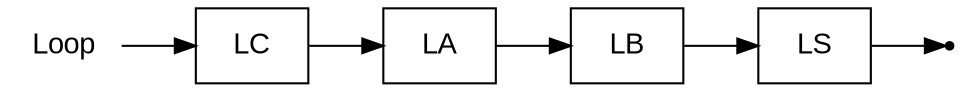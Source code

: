 digraph LOOP {
  rankdir=LR;
  node [fontname="Arial"];
  start [label="Loop" shape=plaintext];
  end [label="" shape=point];
  A [label="LC" shape=box];
  B [label="LA" shape=box];
  C [label="LB" shape=box];
  D [label="LS" shape=box];
  start -> A;
  A -> B;
  B -> C;
  C -> D;
  D -> end;
}